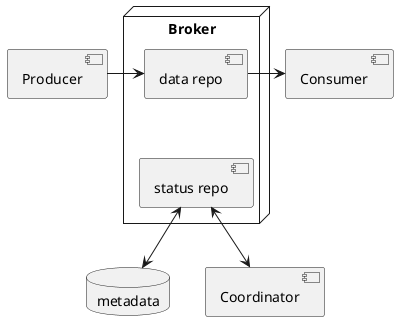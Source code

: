  @startuml
 component Consumer
 component Producer
 database metadata

 node Broker {
 component "data repo" as data
 component "status repo" as status
 data -[hidden]down- status
 }
 Producer -right-> data
 data -right-> Consumer

 status <-down-> metadata
 status <-down-> [Coordinator]

 @enduml